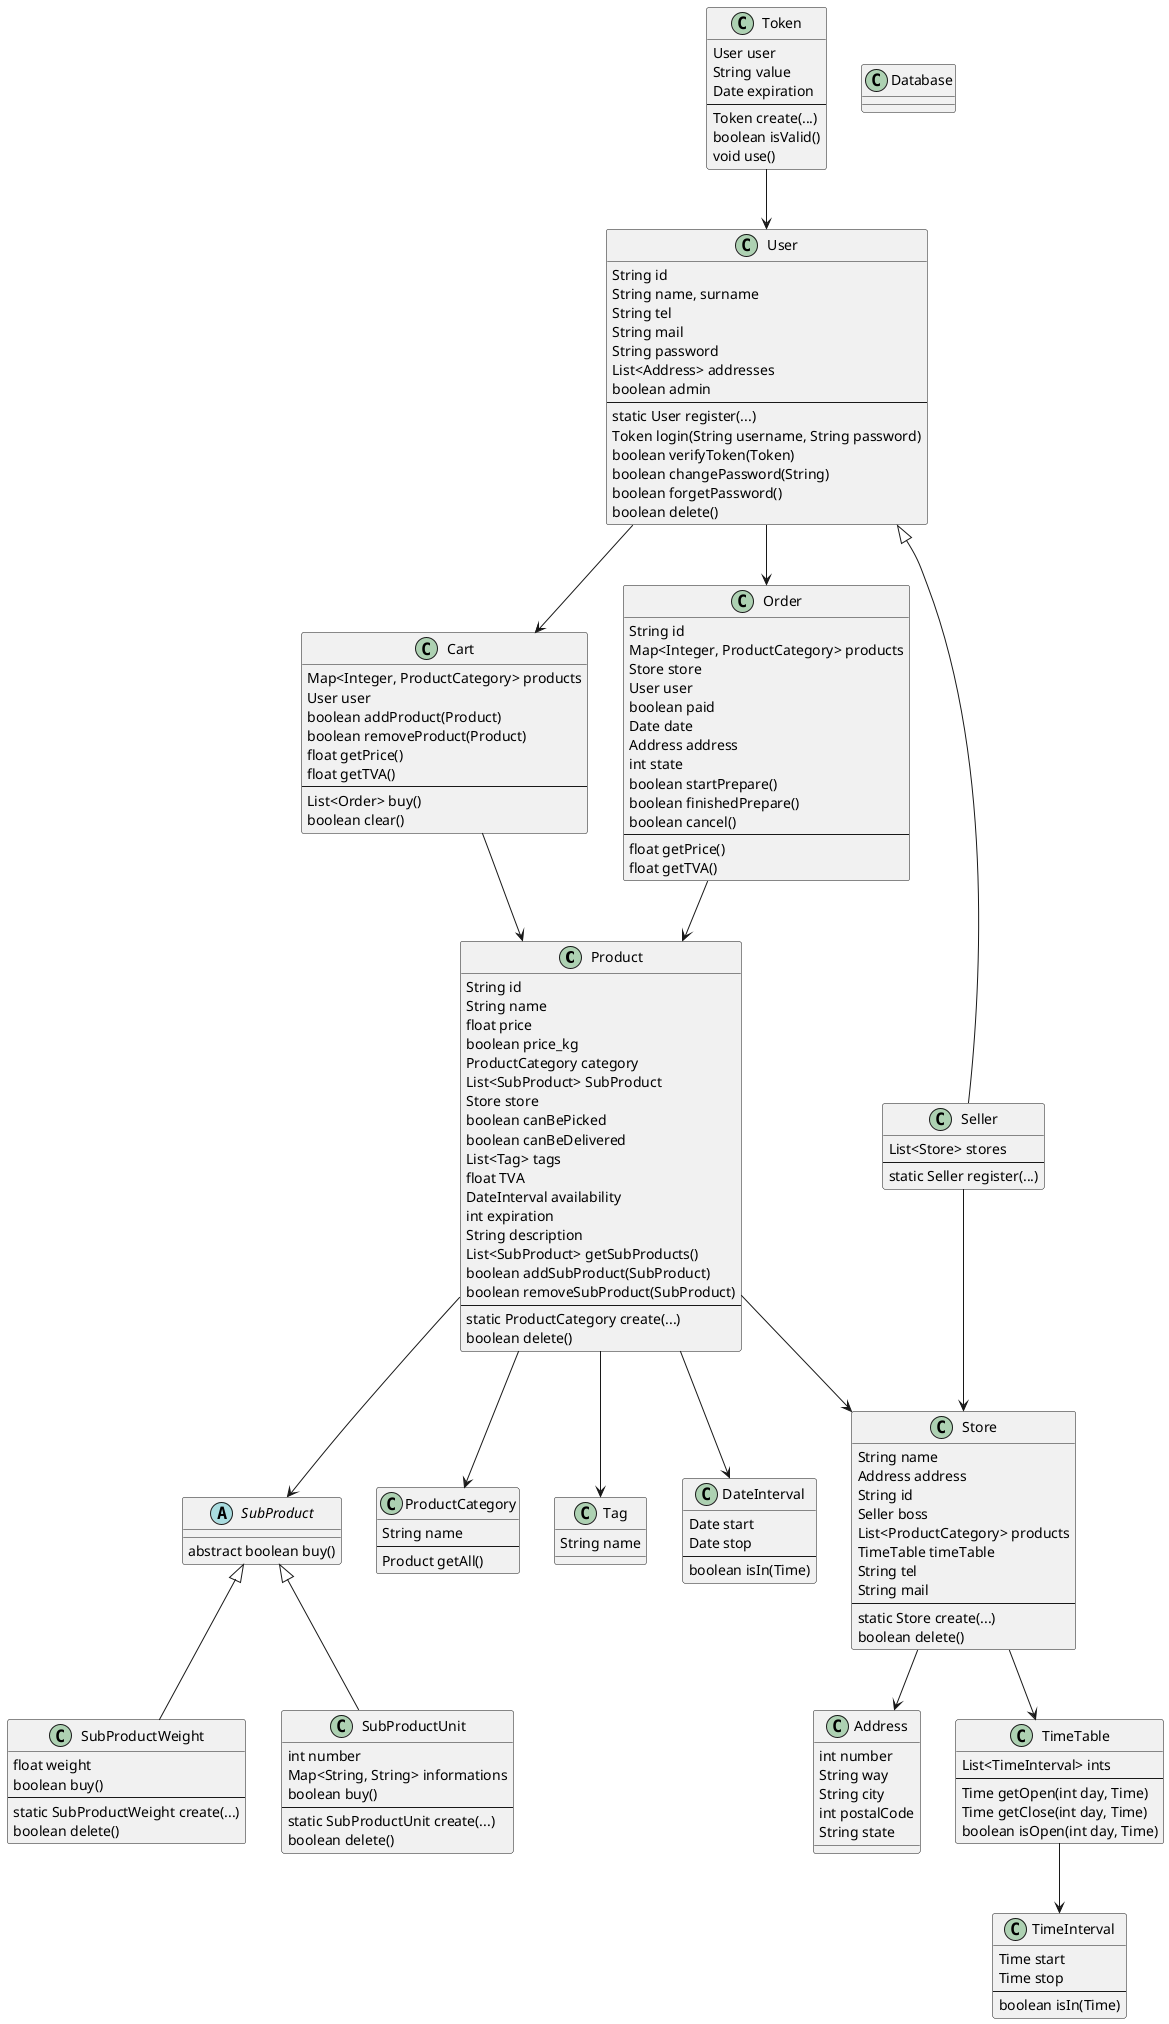 @startuml

'skinparam linetype ortho

class Product{
    String id
    String name
    float price
    boolean price_kg
    ProductCategory category
    List<SubProduct> SubProduct
    Store store
    boolean canBePicked
    boolean canBeDelivered
    List<Tag> tags
    float TVA
    DateInterval availability
    int expiration
    String description
    List<SubProduct> getSubProducts()
    boolean addSubProduct(SubProduct)
    boolean removeSubProduct(SubProduct)
    --
    static ProductCategory create(...)
    boolean delete()
}
abstract class SubProduct{
    abstract boolean buy()
}
class SubProductWeight extends SubProduct{
    float weight
    boolean buy()
    --
    static SubProductWeight create(...)
    boolean delete()
}
class SubProductUnit extends SubProduct{
    int number
    Map<String, String> informations
    boolean buy()
    --
    static SubProductUnit create(...)
    boolean delete()
}
class Store{
    String name
    Address address
    String id
    Seller boss
    List<ProductCategory> products
    TimeTable timeTable
    String tel
    String mail
    --
    static Store create(...)
    boolean delete()
}
class Cart{
    Map<Integer, ProductCategory> products
    User user
    boolean addProduct(Product)
    boolean removeProduct(Product)
    float getPrice()
    float getTVA()
    --
    List<Order> buy()
    boolean clear()
}
class Order{
    String id
    Map<Integer, ProductCategory> products
    Store store
    User user
    boolean paid
    Date date
    Address address
    int state
    boolean startPrepare()
    boolean finishedPrepare()
    boolean cancel()
    --
    float getPrice()
    float getTVA()
}
class User{
    String id
    String name, surname
    String tel
    String mail
    String password
    List<Address> addresses
    boolean admin
    --
    static User register(...)
    Token login(String username, String password)
    boolean verifyToken(Token)
    boolean changePassword(String)
    boolean forgetPassword()
    boolean delete()
}
class Seller extends User{
    List<Store> stores
    --
    static Seller register(...)
}
class ProductCategory{
    String name
    --
    Product getAll()
}
class Tag{
    String name
}
class DateInterval{
    Date start
    Date stop
    --
    boolean isIn(Time)
}
class TimeInterval{
    Time start
    Time stop
    --
    boolean isIn(Time)
}
class Database{
    '//TODO
}
class Address{
    int number
    String way
    String city
    int postalCode
    String state
}
class TimeTable{
    List<TimeInterval> ints
    --
    Time getOpen(int day, Time)
    Time getClose(int day, Time)
    boolean isOpen(int day, Time)
}
class Token{
    User user
    String value
    Date expiration
    --
    Token create(...)
    boolean isValid()
    void use()
}

Product     --> Store
Product     --> DateInterval
Product     --> Tag
Product     --> SubProduct
Product     --> ProductCategory
Seller      --> Store
Cart        --> Product
Order       --> Product
User        --> Cart
User        --> Order
Token       --> User
Store       --> Address
Store       --> TimeTable
TimeTable   --> TimeInterval

@enduml